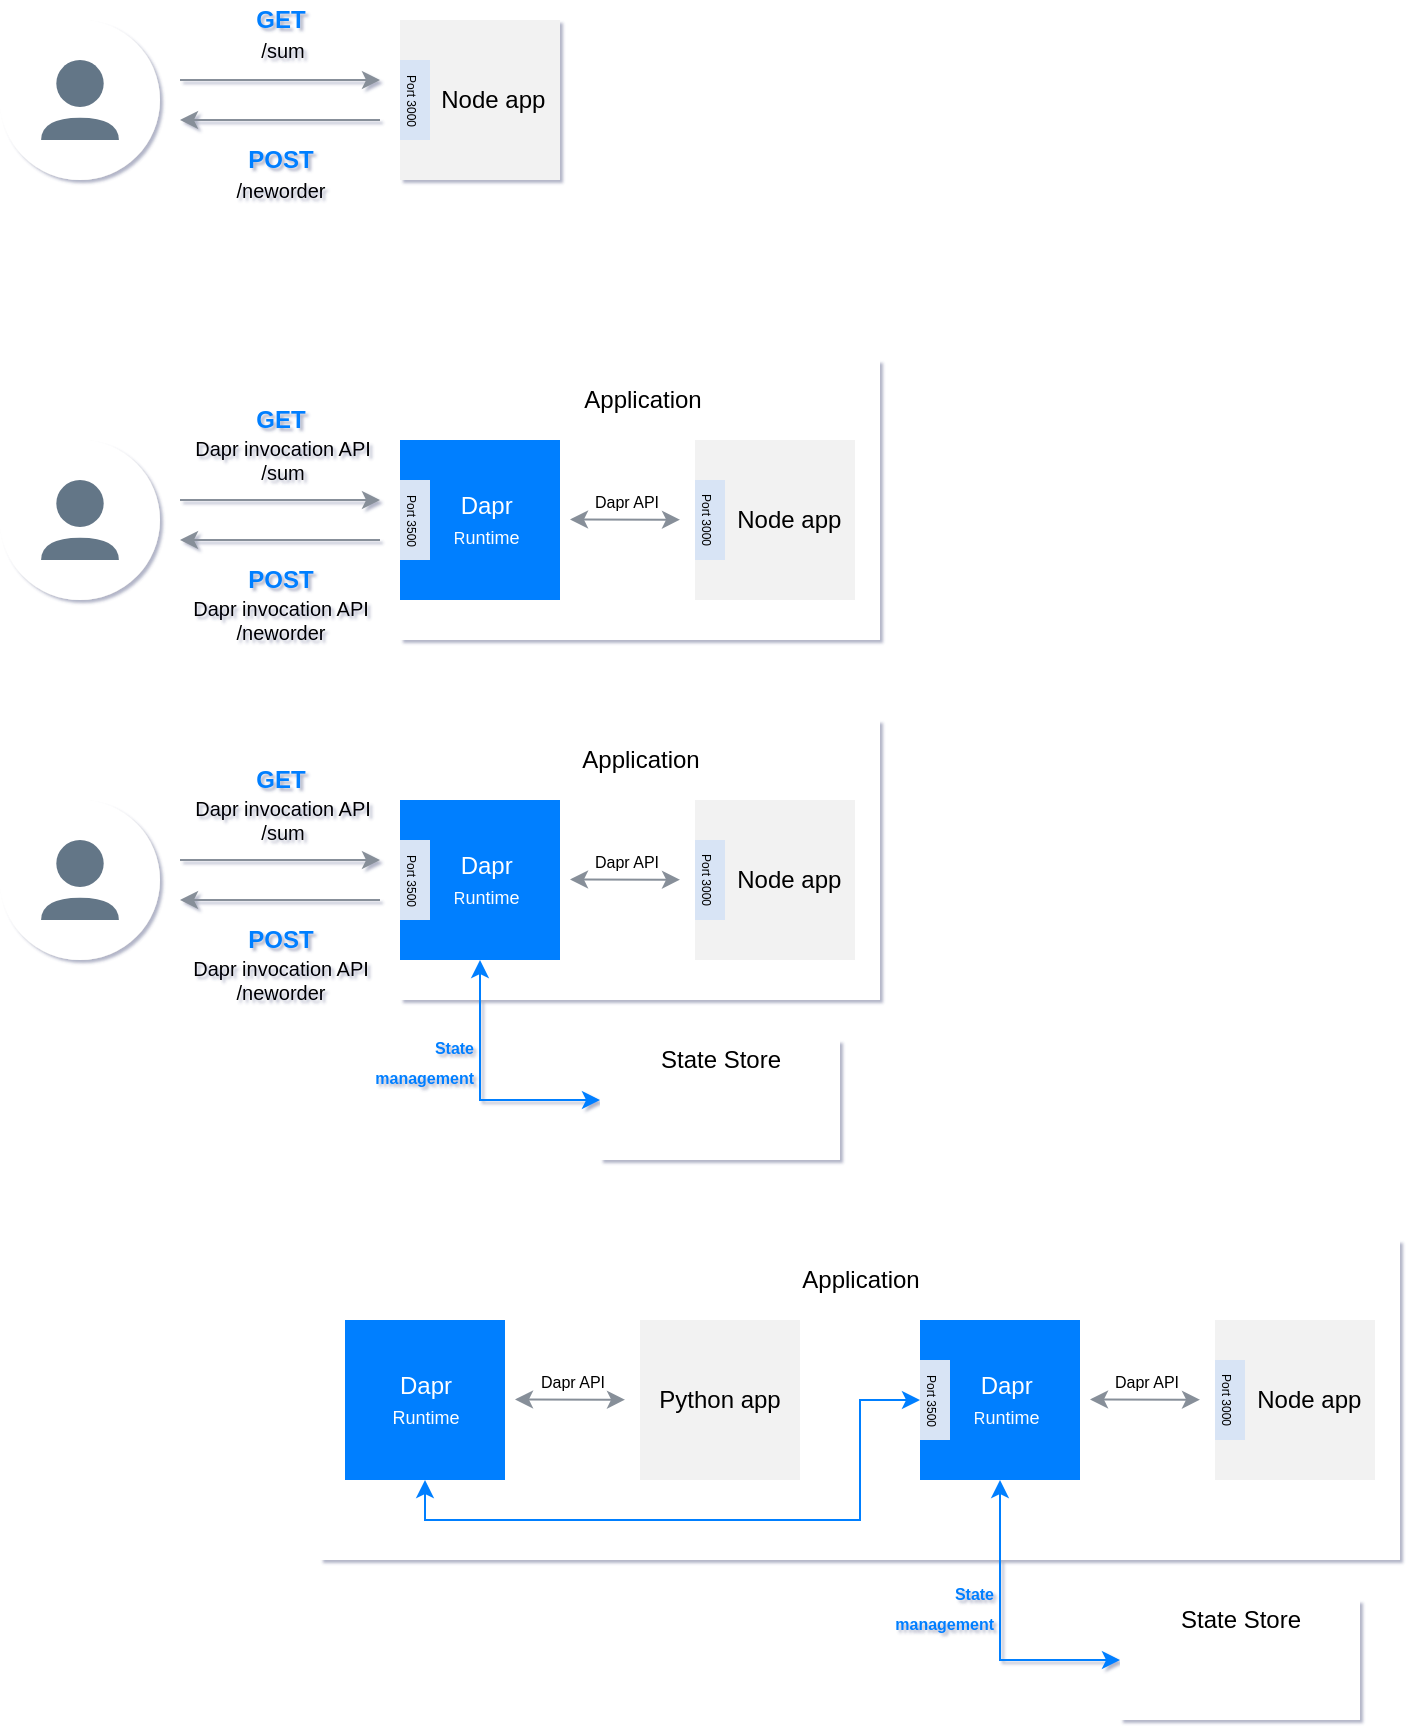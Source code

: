 <mxfile version="14.6.10" type="device"><diagram id="-Tx8_0OB3QmhMGiVol5M" name="Page-1"><mxGraphModel dx="813" dy="434" grid="1" gridSize="5" guides="1" tooltips="1" connect="1" arrows="1" fold="1" page="1" pageScale="1" pageWidth="827" pageHeight="1169" math="0" shadow="1"><root><object label="" box-shadow="0px 0px 2px" id="0"><mxCell/></object><mxCell id="1" parent="0"/><mxCell id="_pkW7wNmIsJXoVA-Tym1-5" value="" style="group" parent="1" vertex="1" connectable="0"><mxGeometry x="260" y="50" width="80" height="80" as="geometry"/></mxCell><mxCell id="_pkW7wNmIsJXoVA-Tym1-6" value="&amp;nbsp; &amp;nbsp; Node app" style="whiteSpace=wrap;html=1;strokeColor=none;shadow=0;fillColor=#F2F2F2;" parent="_pkW7wNmIsJXoVA-Tym1-5" vertex="1"><mxGeometry width="80" height="80" as="geometry"/></mxCell><mxCell id="_pkW7wNmIsJXoVA-Tym1-7" value="&lt;font color=&quot;#000000&quot; style=&quot;font-size: 6px&quot;&gt;Port 3000&lt;/font&gt;" style="whiteSpace=wrap;html=1;shadow=0;fontSize=10;fontColor=#ffffff;rotation=90;fillColor=#D8E4F5;strokeColor=none;" parent="_pkW7wNmIsJXoVA-Tym1-5" vertex="1"><mxGeometry x="-12.5" y="32.5" width="40" height="15" as="geometry"/></mxCell><mxCell id="FICelYfUJMF1MxDThqkJ-66" value="" style="whiteSpace=wrap;html=1;shadow=0;fontSize=10;fontColor=#007FFF;strokeColor=none;fillColor=#FFFFFF;" parent="1" vertex="1"><mxGeometry x="260" y="220" width="240" height="140" as="geometry"/></mxCell><mxCell id="FICelYfUJMF1MxDThqkJ-6" value="" style="endArrow=classic;html=1;fillColor=#ffcccc;strokeColor=#878F99;targetPerimeterSpacing=0;" parent="1" edge="1"><mxGeometry width="50" height="50" relative="1" as="geometry"><mxPoint x="150" y="80" as="sourcePoint"/><mxPoint x="250" y="80" as="targetPoint"/></mxGeometry></mxCell><mxCell id="FICelYfUJMF1MxDThqkJ-7" value="" style="endArrow=classic;html=1;strokeColor=#878F99;" parent="1" edge="1"><mxGeometry width="50" height="50" relative="1" as="geometry"><mxPoint x="250" y="100" as="sourcePoint"/><mxPoint x="150" y="100" as="targetPoint"/></mxGeometry></mxCell><mxCell id="FICelYfUJMF1MxDThqkJ-9" value="GET" style="text;html=1;align=center;verticalAlign=middle;resizable=0;points=[];autosize=1;fontStyle=1;fontColor=#007FFF;" parent="1" vertex="1"><mxGeometry x="180" y="40" width="40" height="20" as="geometry"/></mxCell><mxCell id="FICelYfUJMF1MxDThqkJ-10" value="POST" style="text;html=1;align=center;verticalAlign=middle;resizable=0;points=[];autosize=1;fontColor=#007FFF;fontStyle=1;" parent="1" vertex="1"><mxGeometry x="175" y="110" width="50" height="20" as="geometry"/></mxCell><mxCell id="FICelYfUJMF1MxDThqkJ-11" value="/neworder" style="text;html=1;align=center;verticalAlign=middle;resizable=0;points=[];autosize=1;fontSize=10;" parent="1" vertex="1"><mxGeometry x="170" y="125" width="60" height="20" as="geometry"/></mxCell><mxCell id="FICelYfUJMF1MxDThqkJ-21" value="" style="group;" parent="1" vertex="1" connectable="0"><mxGeometry x="60" y="50" width="80" height="80" as="geometry"/></mxCell><mxCell id="FICelYfUJMF1MxDThqkJ-14" value="" style="ellipse;whiteSpace=wrap;html=1;fontSize=10;fontColor=#007FFF;strokeColor=none;shadow=0;" parent="FICelYfUJMF1MxDThqkJ-21" vertex="1"><mxGeometry width="80" height="80" as="geometry"/></mxCell><mxCell id="FICelYfUJMF1MxDThqkJ-20" value="" style="group;" parent="FICelYfUJMF1MxDThqkJ-21" vertex="1" connectable="0"><mxGeometry x="20.38" y="20" width="39.24" height="40" as="geometry"/></mxCell><mxCell id="FICelYfUJMF1MxDThqkJ-17" value="" style="ellipse;whiteSpace=wrap;html=1;fontSize=10;fontColor=#ffffff;fillColor=#647687;strokeColor=none;" parent="FICelYfUJMF1MxDThqkJ-20" vertex="1"><mxGeometry x="7.774" width="23.692" height="23.483" as="geometry"/></mxCell><mxCell id="FICelYfUJMF1MxDThqkJ-18" value="" style="shape=or;whiteSpace=wrap;html=1;fontSize=10;fontColor=#ffffff;rotation=-90;fillColor=#647687;strokeColor=none;" parent="FICelYfUJMF1MxDThqkJ-20" vertex="1"><mxGeometry x="14.029" y="15.011" width="11.183" height="38.893" as="geometry"/></mxCell><mxCell id="FICelYfUJMF1MxDThqkJ-22" value="/sum" style="text;html=1;align=center;verticalAlign=middle;resizable=0;points=[];autosize=1;fontSize=10;" parent="1" vertex="1"><mxGeometry x="183" y="55" width="35" height="20" as="geometry"/></mxCell><mxCell id="FICelYfUJMF1MxDThqkJ-51" value="&lt;span style=&quot;color: rgb(255 , 255 , 255)&quot;&gt;&amp;nbsp; Dapr&lt;/span&gt;&lt;br style=&quot;color: rgb(255 , 255 , 255)&quot;&gt;&lt;font style=&quot;color: rgb(255 , 255 , 255) ; font-size: 8px&quot;&gt;&amp;nbsp; &amp;nbsp;R&lt;/font&gt;&lt;font style=&quot;color: rgb(255 , 255 , 255) ; font-size: 9px&quot;&gt;untime&lt;/font&gt;" style="whiteSpace=wrap;html=1;strokeColor=none;fillColor=#007FFF;" parent="1" vertex="1"><mxGeometry x="260" y="260" width="80" height="80" as="geometry"/></mxCell><mxCell id="FICelYfUJMF1MxDThqkJ-52" value="" style="endArrow=classic;html=1;fillColor=#ffcccc;strokeColor=#878F99;targetPerimeterSpacing=0;" parent="1" edge="1"><mxGeometry width="50" height="50" relative="1" as="geometry"><mxPoint x="150" y="290" as="sourcePoint"/><mxPoint x="250" y="290" as="targetPoint"/></mxGeometry></mxCell><mxCell id="FICelYfUJMF1MxDThqkJ-53" value="" style="endArrow=classic;html=1;strokeColor=#878F99;" parent="1" edge="1"><mxGeometry width="50" height="50" relative="1" as="geometry"><mxPoint x="250" y="310" as="sourcePoint"/><mxPoint x="150" y="310" as="targetPoint"/></mxGeometry></mxCell><mxCell id="FICelYfUJMF1MxDThqkJ-54" value="GET" style="text;html=1;align=center;verticalAlign=middle;resizable=0;points=[];autosize=1;fontStyle=1;fontColor=#007FFF;" parent="1" vertex="1"><mxGeometry x="180" y="240" width="40" height="20" as="geometry"/></mxCell><mxCell id="FICelYfUJMF1MxDThqkJ-55" value="POST" style="text;html=1;align=center;verticalAlign=middle;resizable=0;points=[];autosize=1;fontColor=#007FFF;fontStyle=1;" parent="1" vertex="1"><mxGeometry x="175" y="320" width="50" height="20" as="geometry"/></mxCell><mxCell id="FICelYfUJMF1MxDThqkJ-56" value="Dapr invocation API&lt;br&gt;/neworder" style="text;html=1;align=center;verticalAlign=middle;resizable=0;points=[];autosize=1;fontSize=10;" parent="1" vertex="1"><mxGeometry x="150" y="335" width="100" height="30" as="geometry"/></mxCell><mxCell id="FICelYfUJMF1MxDThqkJ-57" value="" style="group;" parent="1" vertex="1" connectable="0"><mxGeometry x="60" y="260" width="80" height="80" as="geometry"/></mxCell><mxCell id="FICelYfUJMF1MxDThqkJ-58" value="" style="ellipse;whiteSpace=wrap;html=1;fontSize=10;fontColor=#007FFF;strokeColor=none;shadow=0;" parent="FICelYfUJMF1MxDThqkJ-57" vertex="1"><mxGeometry width="80" height="80" as="geometry"/></mxCell><mxCell id="FICelYfUJMF1MxDThqkJ-59" value="" style="group;" parent="FICelYfUJMF1MxDThqkJ-57" vertex="1" connectable="0"><mxGeometry x="20.38" y="20" width="39.24" height="40" as="geometry"/></mxCell><mxCell id="FICelYfUJMF1MxDThqkJ-60" value="" style="ellipse;whiteSpace=wrap;html=1;fontSize=10;fontColor=#ffffff;fillColor=#647687;strokeColor=none;" parent="FICelYfUJMF1MxDThqkJ-59" vertex="1"><mxGeometry x="7.774" width="23.692" height="23.483" as="geometry"/></mxCell><mxCell id="FICelYfUJMF1MxDThqkJ-61" value="" style="shape=or;whiteSpace=wrap;html=1;fontSize=10;fontColor=#ffffff;rotation=-90;fillColor=#647687;strokeColor=none;" parent="FICelYfUJMF1MxDThqkJ-59" vertex="1"><mxGeometry x="14.029" y="15.011" width="11.183" height="38.893" as="geometry"/></mxCell><mxCell id="FICelYfUJMF1MxDThqkJ-62" value="Dapr invocation API&lt;br&gt;/sum" style="text;html=1;align=center;verticalAlign=middle;resizable=0;points=[];autosize=1;fontSize=10;" parent="1" vertex="1"><mxGeometry x="151" y="255" width="100" height="30" as="geometry"/></mxCell><mxCell id="FICelYfUJMF1MxDThqkJ-63" value="&lt;font color=&quot;#000000&quot; style=&quot;font-size: 6px&quot;&gt;Port 3500&lt;/font&gt;" style="whiteSpace=wrap;html=1;shadow=0;fontSize=10;fontColor=#ffffff;rotation=90;fillColor=#D8E4F5;strokeColor=none;" parent="1" vertex="1"><mxGeometry x="247.5" y="292.5" width="40" height="15" as="geometry"/></mxCell><mxCell id="FICelYfUJMF1MxDThqkJ-68" value="" style="endArrow=classic;html=1;strokeColor=#878F99;startArrow=classic;startFill=1;" parent="1" edge="1"><mxGeometry width="50" height="50" relative="1" as="geometry"><mxPoint x="400" y="299.85" as="sourcePoint"/><mxPoint x="345" y="299.71" as="targetPoint"/></mxGeometry></mxCell><mxCell id="_pkW7wNmIsJXoVA-Tym1-4" value="" style="group" parent="1" vertex="1" connectable="0"><mxGeometry x="407.5" y="260" width="80" height="80" as="geometry"/></mxCell><mxCell id="FICelYfUJMF1MxDThqkJ-64" value="&amp;nbsp; &amp;nbsp; Node app" style="whiteSpace=wrap;html=1;strokeColor=none;shadow=0;fillColor=#F2F2F2;" parent="_pkW7wNmIsJXoVA-Tym1-4" vertex="1"><mxGeometry width="80" height="80" as="geometry"/></mxCell><mxCell id="FICelYfUJMF1MxDThqkJ-65" value="&lt;font color=&quot;#000000&quot; style=&quot;font-size: 6px&quot;&gt;Port 3000&lt;/font&gt;" style="whiteSpace=wrap;html=1;shadow=0;fontSize=10;fontColor=#ffffff;rotation=90;fillColor=#D8E4F5;strokeColor=none;" parent="_pkW7wNmIsJXoVA-Tym1-4" vertex="1"><mxGeometry x="-12.5" y="32.5" width="40" height="15" as="geometry"/></mxCell><mxCell id="_pkW7wNmIsJXoVA-Tym1-26" value="" style="whiteSpace=wrap;html=1;shadow=0;fontSize=10;fontColor=#007FFF;strokeColor=none;fillColor=#FFFFFF;" parent="1" vertex="1"><mxGeometry x="260" y="400" width="240" height="140" as="geometry"/></mxCell><mxCell id="_pkW7wNmIsJXoVA-Tym1-49" style="edgeStyle=orthogonalEdgeStyle;rounded=0;orthogonalLoop=1;jettySize=auto;html=1;entryX=0;entryY=0.5;entryDx=0;entryDy=0;startArrow=classic;startFill=1;strokeColor=#007FFF;" parent="1" source="_pkW7wNmIsJXoVA-Tym1-27" target="_pkW7wNmIsJXoVA-Tym1-44" edge="1"><mxGeometry relative="1" as="geometry"><Array as="points"><mxPoint x="300" y="590"/></Array></mxGeometry></mxCell><mxCell id="_pkW7wNmIsJXoVA-Tym1-27" value="&lt;font color=&quot;#ffffff&quot;&gt;&amp;nbsp; Dapr&lt;br&gt;&lt;font style=&quot;font-size: 8px&quot;&gt;&amp;nbsp; &amp;nbsp;R&lt;/font&gt;&lt;font style=&quot;font-size: 9px&quot;&gt;untime&lt;/font&gt;&lt;/font&gt;" style="whiteSpace=wrap;html=1;strokeColor=none;fillColor=#007FFF;" parent="1" vertex="1"><mxGeometry x="260" y="440" width="80" height="80" as="geometry"/></mxCell><mxCell id="_pkW7wNmIsJXoVA-Tym1-28" value="" style="endArrow=classic;html=1;fillColor=#ffcccc;strokeColor=#878F99;targetPerimeterSpacing=0;" parent="1" edge="1"><mxGeometry width="50" height="50" relative="1" as="geometry"><mxPoint x="150" y="470" as="sourcePoint"/><mxPoint x="250" y="470" as="targetPoint"/></mxGeometry></mxCell><mxCell id="_pkW7wNmIsJXoVA-Tym1-29" value="" style="endArrow=classic;html=1;strokeColor=#878F99;" parent="1" edge="1"><mxGeometry width="50" height="50" relative="1" as="geometry"><mxPoint x="250" y="490" as="sourcePoint"/><mxPoint x="150" y="490" as="targetPoint"/></mxGeometry></mxCell><mxCell id="_pkW7wNmIsJXoVA-Tym1-30" value="GET" style="text;html=1;align=center;verticalAlign=middle;resizable=0;points=[];autosize=1;fontStyle=1;fontColor=#007FFF;" parent="1" vertex="1"><mxGeometry x="180" y="420" width="40" height="20" as="geometry"/></mxCell><mxCell id="_pkW7wNmIsJXoVA-Tym1-31" value="POST" style="text;html=1;align=center;verticalAlign=middle;resizable=0;points=[];autosize=1;fontColor=#007FFF;fontStyle=1;" parent="1" vertex="1"><mxGeometry x="175" y="500" width="50" height="20" as="geometry"/></mxCell><mxCell id="_pkW7wNmIsJXoVA-Tym1-32" value="Dapr invocation API&lt;br&gt;/neworder" style="text;html=1;align=center;verticalAlign=middle;resizable=0;points=[];autosize=1;fontSize=10;" parent="1" vertex="1"><mxGeometry x="150" y="515" width="100" height="30" as="geometry"/></mxCell><mxCell id="_pkW7wNmIsJXoVA-Tym1-33" value="" style="group;" parent="1" vertex="1" connectable="0"><mxGeometry x="60" y="440" width="80" height="80" as="geometry"/></mxCell><mxCell id="_pkW7wNmIsJXoVA-Tym1-34" value="" style="ellipse;whiteSpace=wrap;html=1;fontSize=10;fontColor=#007FFF;strokeColor=none;shadow=0;" parent="_pkW7wNmIsJXoVA-Tym1-33" vertex="1"><mxGeometry width="80" height="80" as="geometry"/></mxCell><mxCell id="_pkW7wNmIsJXoVA-Tym1-35" value="" style="group;" parent="_pkW7wNmIsJXoVA-Tym1-33" vertex="1" connectable="0"><mxGeometry x="20.38" y="20" width="39.24" height="40" as="geometry"/></mxCell><mxCell id="_pkW7wNmIsJXoVA-Tym1-36" value="" style="ellipse;whiteSpace=wrap;html=1;fontSize=10;fontColor=#ffffff;fillColor=#647687;strokeColor=none;" parent="_pkW7wNmIsJXoVA-Tym1-35" vertex="1"><mxGeometry x="7.774" width="23.692" height="23.483" as="geometry"/></mxCell><mxCell id="_pkW7wNmIsJXoVA-Tym1-37" value="" style="shape=or;whiteSpace=wrap;html=1;fontSize=10;fontColor=#ffffff;rotation=-90;fillColor=#647687;strokeColor=none;" parent="_pkW7wNmIsJXoVA-Tym1-35" vertex="1"><mxGeometry x="14.029" y="15.011" width="11.183" height="38.893" as="geometry"/></mxCell><mxCell id="_pkW7wNmIsJXoVA-Tym1-38" value="Dapr invocation API&lt;br&gt;/sum" style="text;html=1;align=center;verticalAlign=middle;resizable=0;points=[];autosize=1;fontSize=10;" parent="1" vertex="1"><mxGeometry x="151" y="435" width="100" height="30" as="geometry"/></mxCell><mxCell id="_pkW7wNmIsJXoVA-Tym1-39" value="&lt;font color=&quot;#000000&quot; style=&quot;font-size: 6px&quot;&gt;Port 3500&lt;/font&gt;" style="whiteSpace=wrap;html=1;shadow=0;fontSize=10;fontColor=#ffffff;rotation=90;fillColor=#D8E4F5;strokeColor=none;" parent="1" vertex="1"><mxGeometry x="247.5" y="472.5" width="40" height="15" as="geometry"/></mxCell><mxCell id="_pkW7wNmIsJXoVA-Tym1-40" value="" style="endArrow=classic;html=1;strokeColor=#878F99;startArrow=classic;startFill=1;" parent="1" edge="1"><mxGeometry width="50" height="50" relative="1" as="geometry"><mxPoint x="400" y="479.85" as="sourcePoint"/><mxPoint x="345.0" y="479.71" as="targetPoint"/></mxGeometry></mxCell><mxCell id="_pkW7wNmIsJXoVA-Tym1-41" value="" style="group" parent="1" vertex="1" connectable="0"><mxGeometry x="407.5" y="440" width="80" height="80" as="geometry"/></mxCell><mxCell id="_pkW7wNmIsJXoVA-Tym1-42" value="&amp;nbsp; &amp;nbsp; Node app" style="whiteSpace=wrap;html=1;strokeColor=none;shadow=0;fillColor=#F2F2F2;" parent="_pkW7wNmIsJXoVA-Tym1-41" vertex="1"><mxGeometry width="80" height="80" as="geometry"/></mxCell><mxCell id="_pkW7wNmIsJXoVA-Tym1-43" value="&lt;font color=&quot;#000000&quot; style=&quot;font-size: 6px&quot;&gt;Port 3000&lt;/font&gt;" style="whiteSpace=wrap;html=1;shadow=0;fontSize=10;fontColor=#ffffff;rotation=90;fillColor=#D8E4F5;strokeColor=none;" parent="_pkW7wNmIsJXoVA-Tym1-41" vertex="1"><mxGeometry x="-12.5" y="32.5" width="40" height="15" as="geometry"/></mxCell><mxCell id="_pkW7wNmIsJXoVA-Tym1-44" value="" style="whiteSpace=wrap;html=1;shadow=0;fontSize=10;fontColor=#007FFF;strokeColor=none;fillColor=#FFFFFF;" parent="1" vertex="1"><mxGeometry x="360" y="560" width="120" height="60" as="geometry"/></mxCell><mxCell id="_pkW7wNmIsJXoVA-Tym1-45" value="State Store" style="text;html=1;align=center;verticalAlign=middle;resizable=0;points=[];autosize=1;" parent="1" vertex="1"><mxGeometry x="382.5" y="560" width="75" height="20" as="geometry"/></mxCell><mxCell id="_pkW7wNmIsJXoVA-Tym1-48" value="" style="shape=image;verticalLabelPosition=bottom;labelBackgroundColor=#ffffff;verticalAlign=top;aspect=fixed;imageAspect=0;image=https://upload.wikimedia.org/wikipedia/commons/thumb/6/6b/Redis_Logo.svg/1200px-Redis_Logo.svg.png;" parent="1" vertex="1"><mxGeometry x="391.25" y="585" width="57.5" height="19.24" as="geometry"/></mxCell><mxCell id="_pkW7wNmIsJXoVA-Tym1-51" value="&lt;font style=&quot;font-size: 8px ; line-height: 100%&quot;&gt;State&lt;br&gt;management&lt;/font&gt;" style="text;html=1;align=right;verticalAlign=middle;resizable=0;points=[];autosize=1;fontStyle=1;fontColor=#007FFF;" parent="1" vertex="1"><mxGeometry x="237.5" y="552.5" width="60" height="35" as="geometry"/></mxCell><mxCell id="_pkW7wNmIsJXoVA-Tym1-52" value="Application" style="text;html=1;align=center;verticalAlign=middle;resizable=0;points=[];autosize=1;fontColor=#000000;" parent="1" vertex="1"><mxGeometry x="345.5" y="230" width="70" height="20" as="geometry"/></mxCell><mxCell id="_pkW7wNmIsJXoVA-Tym1-53" value="Application" style="text;html=1;align=center;verticalAlign=middle;resizable=0;points=[];autosize=1;fontColor=#000000;" parent="1" vertex="1"><mxGeometry x="345" y="410" width="70" height="20" as="geometry"/></mxCell><mxCell id="_pkW7wNmIsJXoVA-Tym1-54" value="&lt;font style=&quot;font-size: 8px&quot;&gt;Dapr API&lt;/font&gt;" style="text;html=1;align=center;verticalAlign=middle;resizable=0;points=[];autosize=1;fontSize=10;" parent="1" vertex="1"><mxGeometry x="350.5" y="460" width="45" height="20" as="geometry"/></mxCell><mxCell id="_pkW7wNmIsJXoVA-Tym1-55" value="" style="whiteSpace=wrap;html=1;shadow=0;fontSize=10;fontColor=#007FFF;strokeColor=none;fillColor=#FFFFFF;" parent="1" vertex="1"><mxGeometry x="220" y="660" width="540" height="160" as="geometry"/></mxCell><mxCell id="_pkW7wNmIsJXoVA-Tym1-56" style="edgeStyle=orthogonalEdgeStyle;rounded=0;orthogonalLoop=1;jettySize=auto;html=1;entryX=0;entryY=0.5;entryDx=0;entryDy=0;startArrow=classic;startFill=1;strokeColor=#007FFF;" parent="1" source="_pkW7wNmIsJXoVA-Tym1-57" target="_pkW7wNmIsJXoVA-Tym1-74" edge="1"><mxGeometry relative="1" as="geometry"><Array as="points"><mxPoint x="560" y="870"/></Array></mxGeometry></mxCell><mxCell id="_pkW7wNmIsJXoVA-Tym1-57" value="&lt;font color=&quot;#ffffff&quot;&gt;&amp;nbsp; Dapr&lt;br&gt;&lt;font style=&quot;font-size: 8px&quot;&gt;&amp;nbsp; &amp;nbsp;R&lt;/font&gt;&lt;font style=&quot;font-size: 9px&quot;&gt;untime&lt;/font&gt;&lt;/font&gt;" style="whiteSpace=wrap;html=1;strokeColor=none;fillColor=#007FFF;" parent="1" vertex="1"><mxGeometry x="520" y="700" width="80" height="80" as="geometry"/></mxCell><mxCell id="_pkW7wNmIsJXoVA-Tym1-69" value="&lt;font color=&quot;#000000&quot; style=&quot;font-size: 6px&quot;&gt;Port 3500&lt;/font&gt;" style="whiteSpace=wrap;html=1;shadow=0;fontSize=10;fontColor=#ffffff;rotation=90;fillColor=#D8E4F5;strokeColor=none;" parent="1" vertex="1"><mxGeometry x="507.5" y="732.5" width="40" height="15" as="geometry"/></mxCell><mxCell id="_pkW7wNmIsJXoVA-Tym1-70" value="" style="endArrow=classic;html=1;strokeColor=#878F99;startArrow=classic;startFill=1;" parent="1" edge="1"><mxGeometry width="50" height="50" relative="1" as="geometry"><mxPoint x="660" y="739.85" as="sourcePoint"/><mxPoint x="605" y="739.71" as="targetPoint"/></mxGeometry></mxCell><mxCell id="_pkW7wNmIsJXoVA-Tym1-71" value="" style="group" parent="1" vertex="1" connectable="0"><mxGeometry x="667.5" y="700" width="80" height="80" as="geometry"/></mxCell><mxCell id="_pkW7wNmIsJXoVA-Tym1-72" value="&amp;nbsp; &amp;nbsp; Node app" style="whiteSpace=wrap;html=1;strokeColor=none;shadow=0;fillColor=#F2F2F2;" parent="_pkW7wNmIsJXoVA-Tym1-71" vertex="1"><mxGeometry width="80" height="80" as="geometry"/></mxCell><mxCell id="_pkW7wNmIsJXoVA-Tym1-73" value="&lt;font color=&quot;#000000&quot; style=&quot;font-size: 6px&quot;&gt;Port 3000&lt;/font&gt;" style="whiteSpace=wrap;html=1;shadow=0;fontSize=10;fontColor=#ffffff;rotation=90;fillColor=#D8E4F5;strokeColor=none;" parent="_pkW7wNmIsJXoVA-Tym1-71" vertex="1"><mxGeometry x="-12.5" y="32.5" width="40" height="15" as="geometry"/></mxCell><mxCell id="_pkW7wNmIsJXoVA-Tym1-74" value="" style="whiteSpace=wrap;html=1;shadow=0;fontSize=10;fontColor=#007FFF;strokeColor=none;fillColor=#FFFFFF;" parent="1" vertex="1"><mxGeometry x="620" y="840" width="120" height="60" as="geometry"/></mxCell><mxCell id="_pkW7wNmIsJXoVA-Tym1-75" value="State Store" style="text;html=1;align=center;verticalAlign=middle;resizable=0;points=[];autosize=1;" parent="1" vertex="1"><mxGeometry x="642.5" y="840" width="75" height="20" as="geometry"/></mxCell><mxCell id="_pkW7wNmIsJXoVA-Tym1-76" value="" style="shape=image;verticalLabelPosition=bottom;labelBackgroundColor=#ffffff;verticalAlign=top;aspect=fixed;imageAspect=0;image=https://upload.wikimedia.org/wikipedia/commons/thumb/6/6b/Redis_Logo.svg/1200px-Redis_Logo.svg.png;" parent="1" vertex="1"><mxGeometry x="651.25" y="865" width="57.5" height="19.24" as="geometry"/></mxCell><mxCell id="_pkW7wNmIsJXoVA-Tym1-77" value="&lt;font style=&quot;font-size: 8px ; line-height: 100%&quot;&gt;State&lt;br&gt;management&lt;/font&gt;" style="text;html=1;align=right;verticalAlign=middle;resizable=0;points=[];autosize=1;fontStyle=1;fontColor=#007FFF;" parent="1" vertex="1"><mxGeometry x="497.5" y="825" width="60" height="35" as="geometry"/></mxCell><mxCell id="_pkW7wNmIsJXoVA-Tym1-78" value="Application" style="text;html=1;align=center;verticalAlign=middle;resizable=0;points=[];autosize=1;fontColor=#000000;" parent="1" vertex="1"><mxGeometry x="455" y="670" width="70" height="20" as="geometry"/></mxCell><mxCell id="_pkW7wNmIsJXoVA-Tym1-79" value="&lt;font style=&quot;font-size: 8px&quot;&gt;Dapr API&lt;/font&gt;" style="text;html=1;align=center;verticalAlign=middle;resizable=0;points=[];autosize=1;fontSize=10;" parent="1" vertex="1"><mxGeometry x="610.5" y="720" width="45" height="20" as="geometry"/></mxCell><mxCell id="_pkW7wNmIsJXoVA-Tym1-90" style="edgeStyle=orthogonalEdgeStyle;rounded=0;orthogonalLoop=1;jettySize=auto;html=1;startArrow=classic;startFill=1;strokeColor=#007FFF;fontColor=#000000;" parent="1" source="_pkW7wNmIsJXoVA-Tym1-81" target="_pkW7wNmIsJXoVA-Tym1-69" edge="1"><mxGeometry relative="1" as="geometry"><Array as="points"><mxPoint x="272" y="800"/><mxPoint x="490" y="800"/><mxPoint x="490" y="740"/></Array></mxGeometry></mxCell><mxCell id="_pkW7wNmIsJXoVA-Tym1-81" value="&lt;font color=&quot;#ffffff&quot;&gt;Dapr&lt;br&gt;&lt;font style=&quot;font-size: 9px&quot;&gt;Runtime&lt;/font&gt;&lt;/font&gt;" style="whiteSpace=wrap;html=1;strokeColor=none;fillColor=#007FFF;" parent="1" vertex="1"><mxGeometry x="232.5" y="700" width="80" height="80" as="geometry"/></mxCell><mxCell id="_pkW7wNmIsJXoVA-Tym1-83" value="" style="endArrow=classic;html=1;strokeColor=#878F99;startArrow=classic;startFill=1;" parent="1" edge="1"><mxGeometry width="50" height="50" relative="1" as="geometry"><mxPoint x="372.5" y="739.85" as="sourcePoint"/><mxPoint x="317.5" y="739.71" as="targetPoint"/></mxGeometry></mxCell><mxCell id="_pkW7wNmIsJXoVA-Tym1-88" value="&lt;font style=&quot;font-size: 8px&quot;&gt;Dapr API&lt;/font&gt;" style="text;html=1;align=center;verticalAlign=middle;resizable=0;points=[];autosize=1;fontSize=10;" parent="1" vertex="1"><mxGeometry x="323" y="720" width="45" height="20" as="geometry"/></mxCell><mxCell id="_pkW7wNmIsJXoVA-Tym1-85" value="Python app" style="whiteSpace=wrap;html=1;strokeColor=none;shadow=0;fillColor=#F2F2F2;" parent="1" vertex="1"><mxGeometry x="380" y="700" width="80" height="80" as="geometry"/></mxCell><mxCell id="_pkW7wNmIsJXoVA-Tym1-91" value="&lt;font style=&quot;font-size: 8px&quot;&gt;Dapr API&lt;/font&gt;" style="text;html=1;align=center;verticalAlign=middle;resizable=0;points=[];autosize=1;fontSize=10;" parent="1" vertex="1"><mxGeometry x="350.5" y="280" width="45" height="20" as="geometry"/></mxCell></root></mxGraphModel></diagram></mxfile>